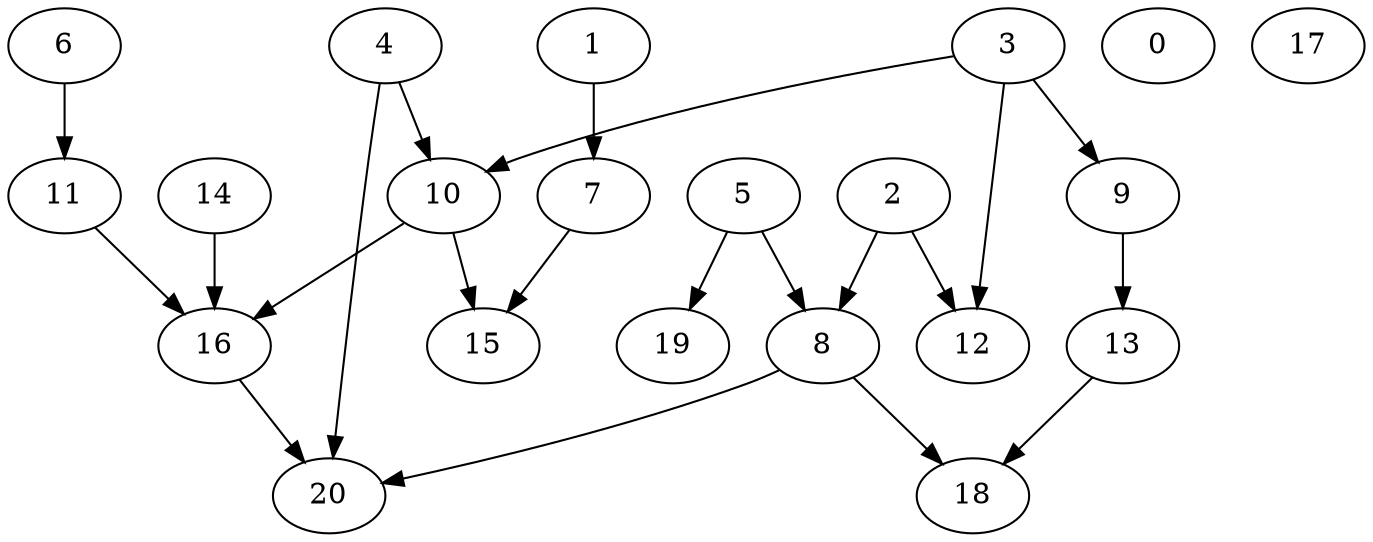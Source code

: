 digraph "Random_Nodes_21_Density_1.00_CCR_0.10_WeightType_Random_GB_Homogeneous-16" {
3 [Weight=84];
4 [Weight=60];
2 [Weight=120];
6 [Weight=24];
5 [Weight=60];
14 [Weight=36];
10 [Weight=36];
11 [Weight=24];
16 [Weight=84];
1 [Weight=48];
8 [Weight=72];
9 [Weight=48];
12 [Weight=96];
19 [Weight=96];
7 [Weight=60];
0 [Weight=84];
20 [Weight=60];
13 [Weight=24];
15 [Weight=24];
17 [Weight=24];
18 [Weight=24];
3 -> 9 [Weight=8];
8 -> 18 [Weight=2];
13 -> 18 [Weight=9];
9 -> 13 [Weight=4];
3 -> 10 [Weight=2];
8 -> 20 [Weight=4];
16 -> 20 [Weight=10];
2 -> 8 [Weight=2];
5 -> 19 [Weight=4];
5 -> 8 [Weight=10];
4 -> 20 [Weight=3];
10 -> 16 [Weight=3];
10 -> 15 [Weight=6];
3 -> 12 [Weight=4];
2 -> 12 [Weight=10];
11 -> 16 [Weight=4];
4 -> 10 [Weight=9];
14 -> 16 [Weight=6];
7 -> 15 [Weight=10];
6 -> 11 [Weight=4];
1 -> 7 [Weight=5];
}
